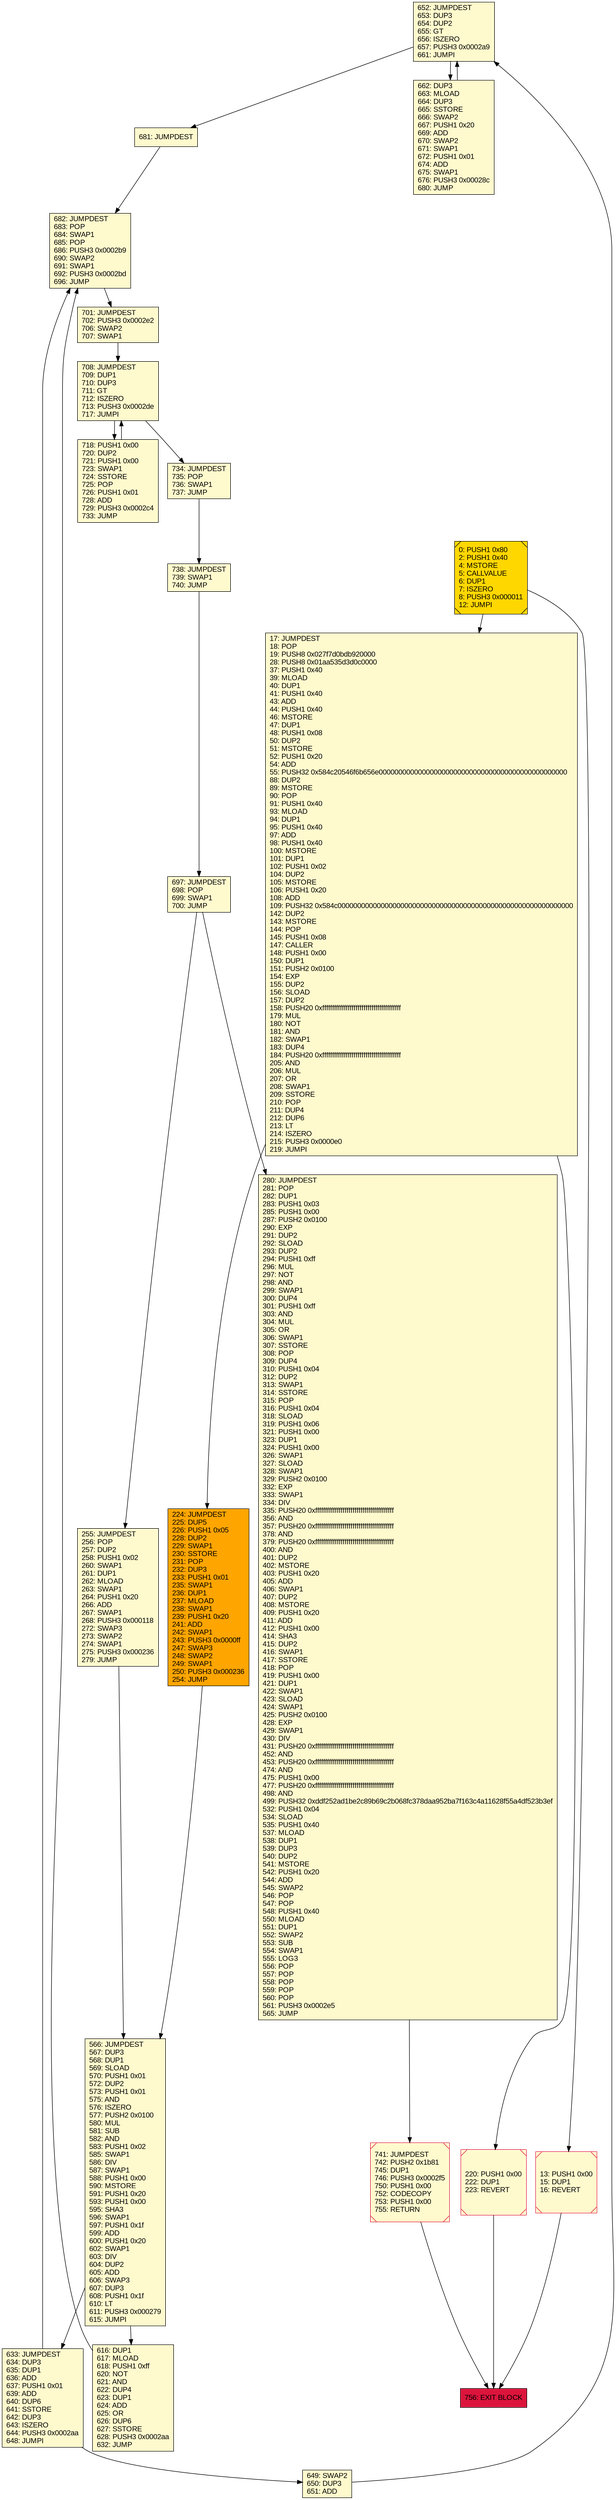 digraph G {
bgcolor=transparent rankdir=UD;
node [shape=box style=filled color=black fillcolor=white fontname=arial fontcolor=black];
652 [label="652: JUMPDEST\l653: DUP3\l654: DUP2\l655: GT\l656: ISZERO\l657: PUSH3 0x0002a9\l661: JUMPI\l" fillcolor=lemonchiffon ];
682 [label="682: JUMPDEST\l683: POP\l684: SWAP1\l685: POP\l686: PUSH3 0x0002b9\l690: SWAP2\l691: SWAP1\l692: PUSH3 0x0002bd\l696: JUMP\l" fillcolor=lemonchiffon ];
681 [label="681: JUMPDEST\l" fillcolor=lemonchiffon ];
697 [label="697: JUMPDEST\l698: POP\l699: SWAP1\l700: JUMP\l" fillcolor=lemonchiffon ];
280 [label="280: JUMPDEST\l281: POP\l282: DUP1\l283: PUSH1 0x03\l285: PUSH1 0x00\l287: PUSH2 0x0100\l290: EXP\l291: DUP2\l292: SLOAD\l293: DUP2\l294: PUSH1 0xff\l296: MUL\l297: NOT\l298: AND\l299: SWAP1\l300: DUP4\l301: PUSH1 0xff\l303: AND\l304: MUL\l305: OR\l306: SWAP1\l307: SSTORE\l308: POP\l309: DUP4\l310: PUSH1 0x04\l312: DUP2\l313: SWAP1\l314: SSTORE\l315: POP\l316: PUSH1 0x04\l318: SLOAD\l319: PUSH1 0x06\l321: PUSH1 0x00\l323: DUP1\l324: PUSH1 0x00\l326: SWAP1\l327: SLOAD\l328: SWAP1\l329: PUSH2 0x0100\l332: EXP\l333: SWAP1\l334: DIV\l335: PUSH20 0xffffffffffffffffffffffffffffffffffffffff\l356: AND\l357: PUSH20 0xffffffffffffffffffffffffffffffffffffffff\l378: AND\l379: PUSH20 0xffffffffffffffffffffffffffffffffffffffff\l400: AND\l401: DUP2\l402: MSTORE\l403: PUSH1 0x20\l405: ADD\l406: SWAP1\l407: DUP2\l408: MSTORE\l409: PUSH1 0x20\l411: ADD\l412: PUSH1 0x00\l414: SHA3\l415: DUP2\l416: SWAP1\l417: SSTORE\l418: POP\l419: PUSH1 0x00\l421: DUP1\l422: SWAP1\l423: SLOAD\l424: SWAP1\l425: PUSH2 0x0100\l428: EXP\l429: SWAP1\l430: DIV\l431: PUSH20 0xffffffffffffffffffffffffffffffffffffffff\l452: AND\l453: PUSH20 0xffffffffffffffffffffffffffffffffffffffff\l474: AND\l475: PUSH1 0x00\l477: PUSH20 0xffffffffffffffffffffffffffffffffffffffff\l498: AND\l499: PUSH32 0xddf252ad1be2c89b69c2b068fc378daa952ba7f163c4a11628f55a4df523b3ef\l532: PUSH1 0x04\l534: SLOAD\l535: PUSH1 0x40\l537: MLOAD\l538: DUP1\l539: DUP3\l540: DUP2\l541: MSTORE\l542: PUSH1 0x20\l544: ADD\l545: SWAP2\l546: POP\l547: POP\l548: PUSH1 0x40\l550: MLOAD\l551: DUP1\l552: SWAP2\l553: SUB\l554: SWAP1\l555: LOG3\l556: POP\l557: POP\l558: POP\l559: POP\l560: POP\l561: PUSH3 0x0002e5\l565: JUMP\l" fillcolor=lemonchiffon ];
741 [label="741: JUMPDEST\l742: PUSH2 0x1b81\l745: DUP1\l746: PUSH3 0x0002f5\l750: PUSH1 0x00\l752: CODECOPY\l753: PUSH1 0x00\l755: RETURN\l" fillcolor=lemonchiffon shape=Msquare color=crimson ];
649 [label="649: SWAP2\l650: DUP3\l651: ADD\l" fillcolor=lemonchiffon ];
13 [label="13: PUSH1 0x00\l15: DUP1\l16: REVERT\l" fillcolor=lemonchiffon shape=Msquare color=crimson ];
734 [label="734: JUMPDEST\l735: POP\l736: SWAP1\l737: JUMP\l" fillcolor=lemonchiffon ];
255 [label="255: JUMPDEST\l256: POP\l257: DUP2\l258: PUSH1 0x02\l260: SWAP1\l261: DUP1\l262: MLOAD\l263: SWAP1\l264: PUSH1 0x20\l266: ADD\l267: SWAP1\l268: PUSH3 0x000118\l272: SWAP3\l273: SWAP2\l274: SWAP1\l275: PUSH3 0x000236\l279: JUMP\l" fillcolor=lemonchiffon ];
701 [label="701: JUMPDEST\l702: PUSH3 0x0002e2\l706: SWAP2\l707: SWAP1\l" fillcolor=lemonchiffon ];
17 [label="17: JUMPDEST\l18: POP\l19: PUSH8 0x027f7d0bdb920000\l28: PUSH8 0x01aa535d3d0c0000\l37: PUSH1 0x40\l39: MLOAD\l40: DUP1\l41: PUSH1 0x40\l43: ADD\l44: PUSH1 0x40\l46: MSTORE\l47: DUP1\l48: PUSH1 0x08\l50: DUP2\l51: MSTORE\l52: PUSH1 0x20\l54: ADD\l55: PUSH32 0x584c20546f6b656e000000000000000000000000000000000000000000000000\l88: DUP2\l89: MSTORE\l90: POP\l91: PUSH1 0x40\l93: MLOAD\l94: DUP1\l95: PUSH1 0x40\l97: ADD\l98: PUSH1 0x40\l100: MSTORE\l101: DUP1\l102: PUSH1 0x02\l104: DUP2\l105: MSTORE\l106: PUSH1 0x20\l108: ADD\l109: PUSH32 0x584c000000000000000000000000000000000000000000000000000000000000\l142: DUP2\l143: MSTORE\l144: POP\l145: PUSH1 0x08\l147: CALLER\l148: PUSH1 0x00\l150: DUP1\l151: PUSH2 0x0100\l154: EXP\l155: DUP2\l156: SLOAD\l157: DUP2\l158: PUSH20 0xffffffffffffffffffffffffffffffffffffffff\l179: MUL\l180: NOT\l181: AND\l182: SWAP1\l183: DUP4\l184: PUSH20 0xffffffffffffffffffffffffffffffffffffffff\l205: AND\l206: MUL\l207: OR\l208: SWAP1\l209: SSTORE\l210: POP\l211: DUP4\l212: DUP6\l213: LT\l214: ISZERO\l215: PUSH3 0x0000e0\l219: JUMPI\l" fillcolor=lemonchiffon ];
566 [label="566: JUMPDEST\l567: DUP3\l568: DUP1\l569: SLOAD\l570: PUSH1 0x01\l572: DUP2\l573: PUSH1 0x01\l575: AND\l576: ISZERO\l577: PUSH2 0x0100\l580: MUL\l581: SUB\l582: AND\l583: PUSH1 0x02\l585: SWAP1\l586: DIV\l587: SWAP1\l588: PUSH1 0x00\l590: MSTORE\l591: PUSH1 0x20\l593: PUSH1 0x00\l595: SHA3\l596: SWAP1\l597: PUSH1 0x1f\l599: ADD\l600: PUSH1 0x20\l602: SWAP1\l603: DIV\l604: DUP2\l605: ADD\l606: SWAP3\l607: DUP3\l608: PUSH1 0x1f\l610: LT\l611: PUSH3 0x000279\l615: JUMPI\l" fillcolor=lemonchiffon ];
0 [label="0: PUSH1 0x80\l2: PUSH1 0x40\l4: MSTORE\l5: CALLVALUE\l6: DUP1\l7: ISZERO\l8: PUSH3 0x000011\l12: JUMPI\l" fillcolor=lemonchiffon shape=Msquare fillcolor=gold ];
756 [label="756: EXIT BLOCK\l" fillcolor=crimson ];
718 [label="718: PUSH1 0x00\l720: DUP2\l721: PUSH1 0x00\l723: SWAP1\l724: SSTORE\l725: POP\l726: PUSH1 0x01\l728: ADD\l729: PUSH3 0x0002c4\l733: JUMP\l" fillcolor=lemonchiffon ];
738 [label="738: JUMPDEST\l739: SWAP1\l740: JUMP\l" fillcolor=lemonchiffon ];
708 [label="708: JUMPDEST\l709: DUP1\l710: DUP3\l711: GT\l712: ISZERO\l713: PUSH3 0x0002de\l717: JUMPI\l" fillcolor=lemonchiffon ];
633 [label="633: JUMPDEST\l634: DUP3\l635: DUP1\l636: ADD\l637: PUSH1 0x01\l639: ADD\l640: DUP6\l641: SSTORE\l642: DUP3\l643: ISZERO\l644: PUSH3 0x0002aa\l648: JUMPI\l" fillcolor=lemonchiffon ];
662 [label="662: DUP3\l663: MLOAD\l664: DUP3\l665: SSTORE\l666: SWAP2\l667: PUSH1 0x20\l669: ADD\l670: SWAP2\l671: SWAP1\l672: PUSH1 0x01\l674: ADD\l675: SWAP1\l676: PUSH3 0x00028c\l680: JUMP\l" fillcolor=lemonchiffon ];
616 [label="616: DUP1\l617: MLOAD\l618: PUSH1 0xff\l620: NOT\l621: AND\l622: DUP4\l623: DUP1\l624: ADD\l625: OR\l626: DUP6\l627: SSTORE\l628: PUSH3 0x0002aa\l632: JUMP\l" fillcolor=lemonchiffon ];
220 [label="220: PUSH1 0x00\l222: DUP1\l223: REVERT\l" fillcolor=lemonchiffon shape=Msquare color=crimson ];
224 [label="224: JUMPDEST\l225: DUP5\l226: PUSH1 0x05\l228: DUP2\l229: SWAP1\l230: SSTORE\l231: POP\l232: DUP3\l233: PUSH1 0x01\l235: SWAP1\l236: DUP1\l237: MLOAD\l238: SWAP1\l239: PUSH1 0x20\l241: ADD\l242: SWAP1\l243: PUSH3 0x0000ff\l247: SWAP3\l248: SWAP2\l249: SWAP1\l250: PUSH3 0x000236\l254: JUMP\l" fillcolor=orange ];
697 -> 280;
652 -> 681;
681 -> 682;
566 -> 633;
220 -> 756;
17 -> 220;
17 -> 224;
566 -> 616;
682 -> 701;
633 -> 649;
708 -> 734;
13 -> 756;
734 -> 738;
652 -> 662;
662 -> 652;
255 -> 566;
280 -> 741;
0 -> 17;
697 -> 255;
649 -> 652;
708 -> 718;
718 -> 708;
224 -> 566;
701 -> 708;
633 -> 682;
616 -> 682;
738 -> 697;
741 -> 756;
0 -> 13;
}